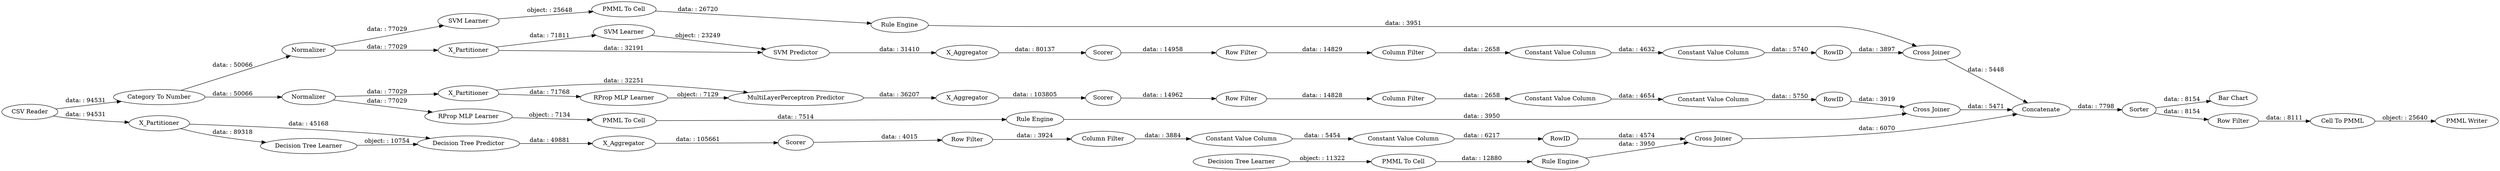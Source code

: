 digraph {
	"8136555997613313777_31" [label="SVM Learner"]
	"7932943872007664793_293" [label=RowID]
	"-7465785666205001963_294" [label="Column Filter"]
	"5782299835919412920_293" [label=RowID]
	"-750048067468343431_32" [label="MultiLayerPerceptron Predictor"]
	"5782299835919412920_290" [label="Constant Value Column"]
	"7932943872007664793_294" [label="Column Filter"]
	"8136555997613313777_40" [label=Normalizer]
	"-60406655993884873_58" [label="Category To Number"]
	"5782299835919412920_9" [label="Row Filter"]
	"747912564454327895_38" [label="Cross Joiner"]
	"-750048067468343431_40" [label=Scorer]
	"8136555997613313777_39" [label="Cross Joiner"]
	"-7465785666205001963_292" [label="Constant Value Column"]
	"5782299835919412920_294" [label="Column Filter"]
	"747912564454327895_32" [label="Decision Tree Predictor"]
	"747912564454327895_28" [label="PMML To Cell"]
	"-60406655993884873_52" [label=Sorter]
	"7804929422503587117_22" [label="PMML To Cell"]
	"-3379783750214836694_33" [label="SVM Learner"]
	"747912564454327895_33" [label="Decision Tree Learner"]
	"-60406655993884873_59" [label="Bar Chart"]
	"-3379783750214836694_34" [label="PMML To Cell"]
	"-750048067468343431_2" [label=X_Partitioner]
	"7804929422503587117_34" [label="Rule Engine"]
	"-750048067468343431_39" [label=Normalizer]
	"-7465785666205001963_290" [label="Constant Value Column"]
	"-60406655993884873_53" [label="Row Filter"]
	"-60406655993884873_54" [label="Cell To PMML"]
	"7932943872007664793_290" [label="Constant Value Column"]
	"5782299835919412920_292" [label="Constant Value Column"]
	"8136555997613313777_41" [label=Scorer]
	"747912564454327895_31" [label="Decision Tree Learner"]
	"-60406655993884873_64" [label=Concatenate]
	"-7465785666205001963_293" [label=RowID]
	"-750048067468343431_7" [label=X_Aggregator]
	"-750048067468343431_38" [label="Cross Joiner"]
	"7932943872007664793_9" [label="Row Filter"]
	"7932943872007664793_292" [label="Constant Value Column"]
	"-3379783750214836694_35" [label="Rule Engine"]
	"747912564454327895_2" [label=X_Partitioner]
	"747912564454327895_7" [label=X_Aggregator]
	"-60406655993884873_60" [label="CSV Reader"]
	"8136555997613313777_2" [label=X_Partitioner]
	"-60406655993884873_63" [label="PMML Writer"]
	"8136555997613313777_32" [label="SVM Predictor"]
	"-750048067468343431_31" [label="RProp MLP Learner"]
	"747912564454327895_39" [label=Scorer]
	"747912564454327895_34" [label="Rule Engine"]
	"8136555997613313777_7" [label=X_Aggregator]
	"-7465785666205001963_9" [label="Row Filter"]
	"7804929422503587117_35" [label="RProp MLP Learner"]
	"-60406655993884873_60" -> "-60406655993884873_58" [label="data: : 94531"]
	"-60406655993884873_53" -> "-60406655993884873_54" [label="data: : 8111"]
	"747912564454327895_38" -> "-60406655993884873_64" [label="data: : 6070"]
	"-750048067468343431_39" -> "-750048067468343431_2" [label="data: : 77029"]
	"-60406655993884873_60" -> "747912564454327895_2" [label="data: : 94531"]
	"-750048067468343431_40" -> "5782299835919412920_9" [label="data: : 14962"]
	"747912564454327895_31" -> "747912564454327895_32" [label="object: : 10754"]
	"-7465785666205001963_294" -> "-7465785666205001963_290" [label="data: : 3884"]
	"-60406655993884873_58" -> "8136555997613313777_40" [label="data: : 50066"]
	"8136555997613313777_2" -> "8136555997613313777_32" [label="data: : 32191"]
	"7932943872007664793_292" -> "7932943872007664793_293" [label="data: : 5740"]
	"5782299835919412920_293" -> "-750048067468343431_38" [label="data: : 3919"]
	"-750048067468343431_32" -> "-750048067468343431_7" [label="data: : 36207"]
	"-60406655993884873_54" -> "-60406655993884873_63" [label="object: : 25640"]
	"7804929422503587117_34" -> "-750048067468343431_38" [label="data: : 3950"]
	"-60406655993884873_64" -> "-60406655993884873_52" [label="data: : 7798"]
	"7804929422503587117_35" -> "7804929422503587117_22" [label="object: : 7134"]
	"5782299835919412920_292" -> "5782299835919412920_293" [label="data: : 5750"]
	"-750048067468343431_7" -> "-750048067468343431_40" [label="data: : 103805"]
	"8136555997613313777_31" -> "8136555997613313777_32" [label="object: : 23249"]
	"747912564454327895_7" -> "747912564454327895_39" [label="data: : 105661"]
	"747912564454327895_32" -> "747912564454327895_7" [label="data: : 49881"]
	"-7465785666205001963_292" -> "-7465785666205001963_293" [label="data: : 6217"]
	"747912564454327895_34" -> "747912564454327895_38" [label="data: : 3950"]
	"747912564454327895_39" -> "-7465785666205001963_9" [label="data: : 4015"]
	"5782299835919412920_294" -> "5782299835919412920_290" [label="data: : 2658"]
	"-7465785666205001963_293" -> "747912564454327895_38" [label="data: : 4574"]
	"8136555997613313777_41" -> "7932943872007664793_9" [label="data: : 14958"]
	"7932943872007664793_293" -> "8136555997613313777_39" [label="data: : 3897"]
	"-7465785666205001963_9" -> "-7465785666205001963_294" [label="data: : 3924"]
	"747912564454327895_2" -> "747912564454327895_31" [label="data: : 89318"]
	"5782299835919412920_290" -> "5782299835919412920_292" [label="data: : 4654"]
	"-750048067468343431_31" -> "-750048067468343431_32" [label="object: : 7129"]
	"8136555997613313777_2" -> "8136555997613313777_31" [label="data: : 71811"]
	"7804929422503587117_22" -> "7804929422503587117_34" [label="data: : 7514"]
	"5782299835919412920_9" -> "5782299835919412920_294" [label="data: : 14828"]
	"-3379783750214836694_34" -> "-3379783750214836694_35" [label="data: : 26720"]
	"8136555997613313777_7" -> "8136555997613313777_41" [label="data: : 80137"]
	"-750048067468343431_39" -> "7804929422503587117_35" [label="data: : 77029"]
	"-3379783750214836694_35" -> "8136555997613313777_39" [label="data: : 3951"]
	"8136555997613313777_39" -> "-60406655993884873_64" [label="data: : 5448"]
	"-7465785666205001963_290" -> "-7465785666205001963_292" [label="data: : 5454"]
	"7932943872007664793_294" -> "7932943872007664793_290" [label="data: : 2658"]
	"-750048067468343431_38" -> "-60406655993884873_64" [label="data: : 5471"]
	"-750048067468343431_2" -> "-750048067468343431_32" [label="data: : 32251"]
	"7932943872007664793_9" -> "7932943872007664793_294" [label="data: : 14829"]
	"747912564454327895_2" -> "747912564454327895_32" [label="data: : 45168"]
	"7932943872007664793_290" -> "7932943872007664793_292" [label="data: : 4632"]
	"-60406655993884873_58" -> "-750048067468343431_39" [label="data: : 50066"]
	"-3379783750214836694_33" -> "-3379783750214836694_34" [label="object: : 25648"]
	"-750048067468343431_2" -> "-750048067468343431_31" [label="data: : 71768"]
	"8136555997613313777_32" -> "8136555997613313777_7" [label="data: : 31410"]
	"8136555997613313777_40" -> "8136555997613313777_2" [label="data: : 77029"]
	"-60406655993884873_52" -> "-60406655993884873_59" [label="data: : 8154"]
	"8136555997613313777_40" -> "-3379783750214836694_33" [label="data: : 77029"]
	"747912564454327895_28" -> "747912564454327895_34" [label="data: : 12880"]
	"747912564454327895_33" -> "747912564454327895_28" [label="object: : 11322"]
	"-60406655993884873_52" -> "-60406655993884873_53" [label="data: : 8154"]
	rankdir=LR
}
